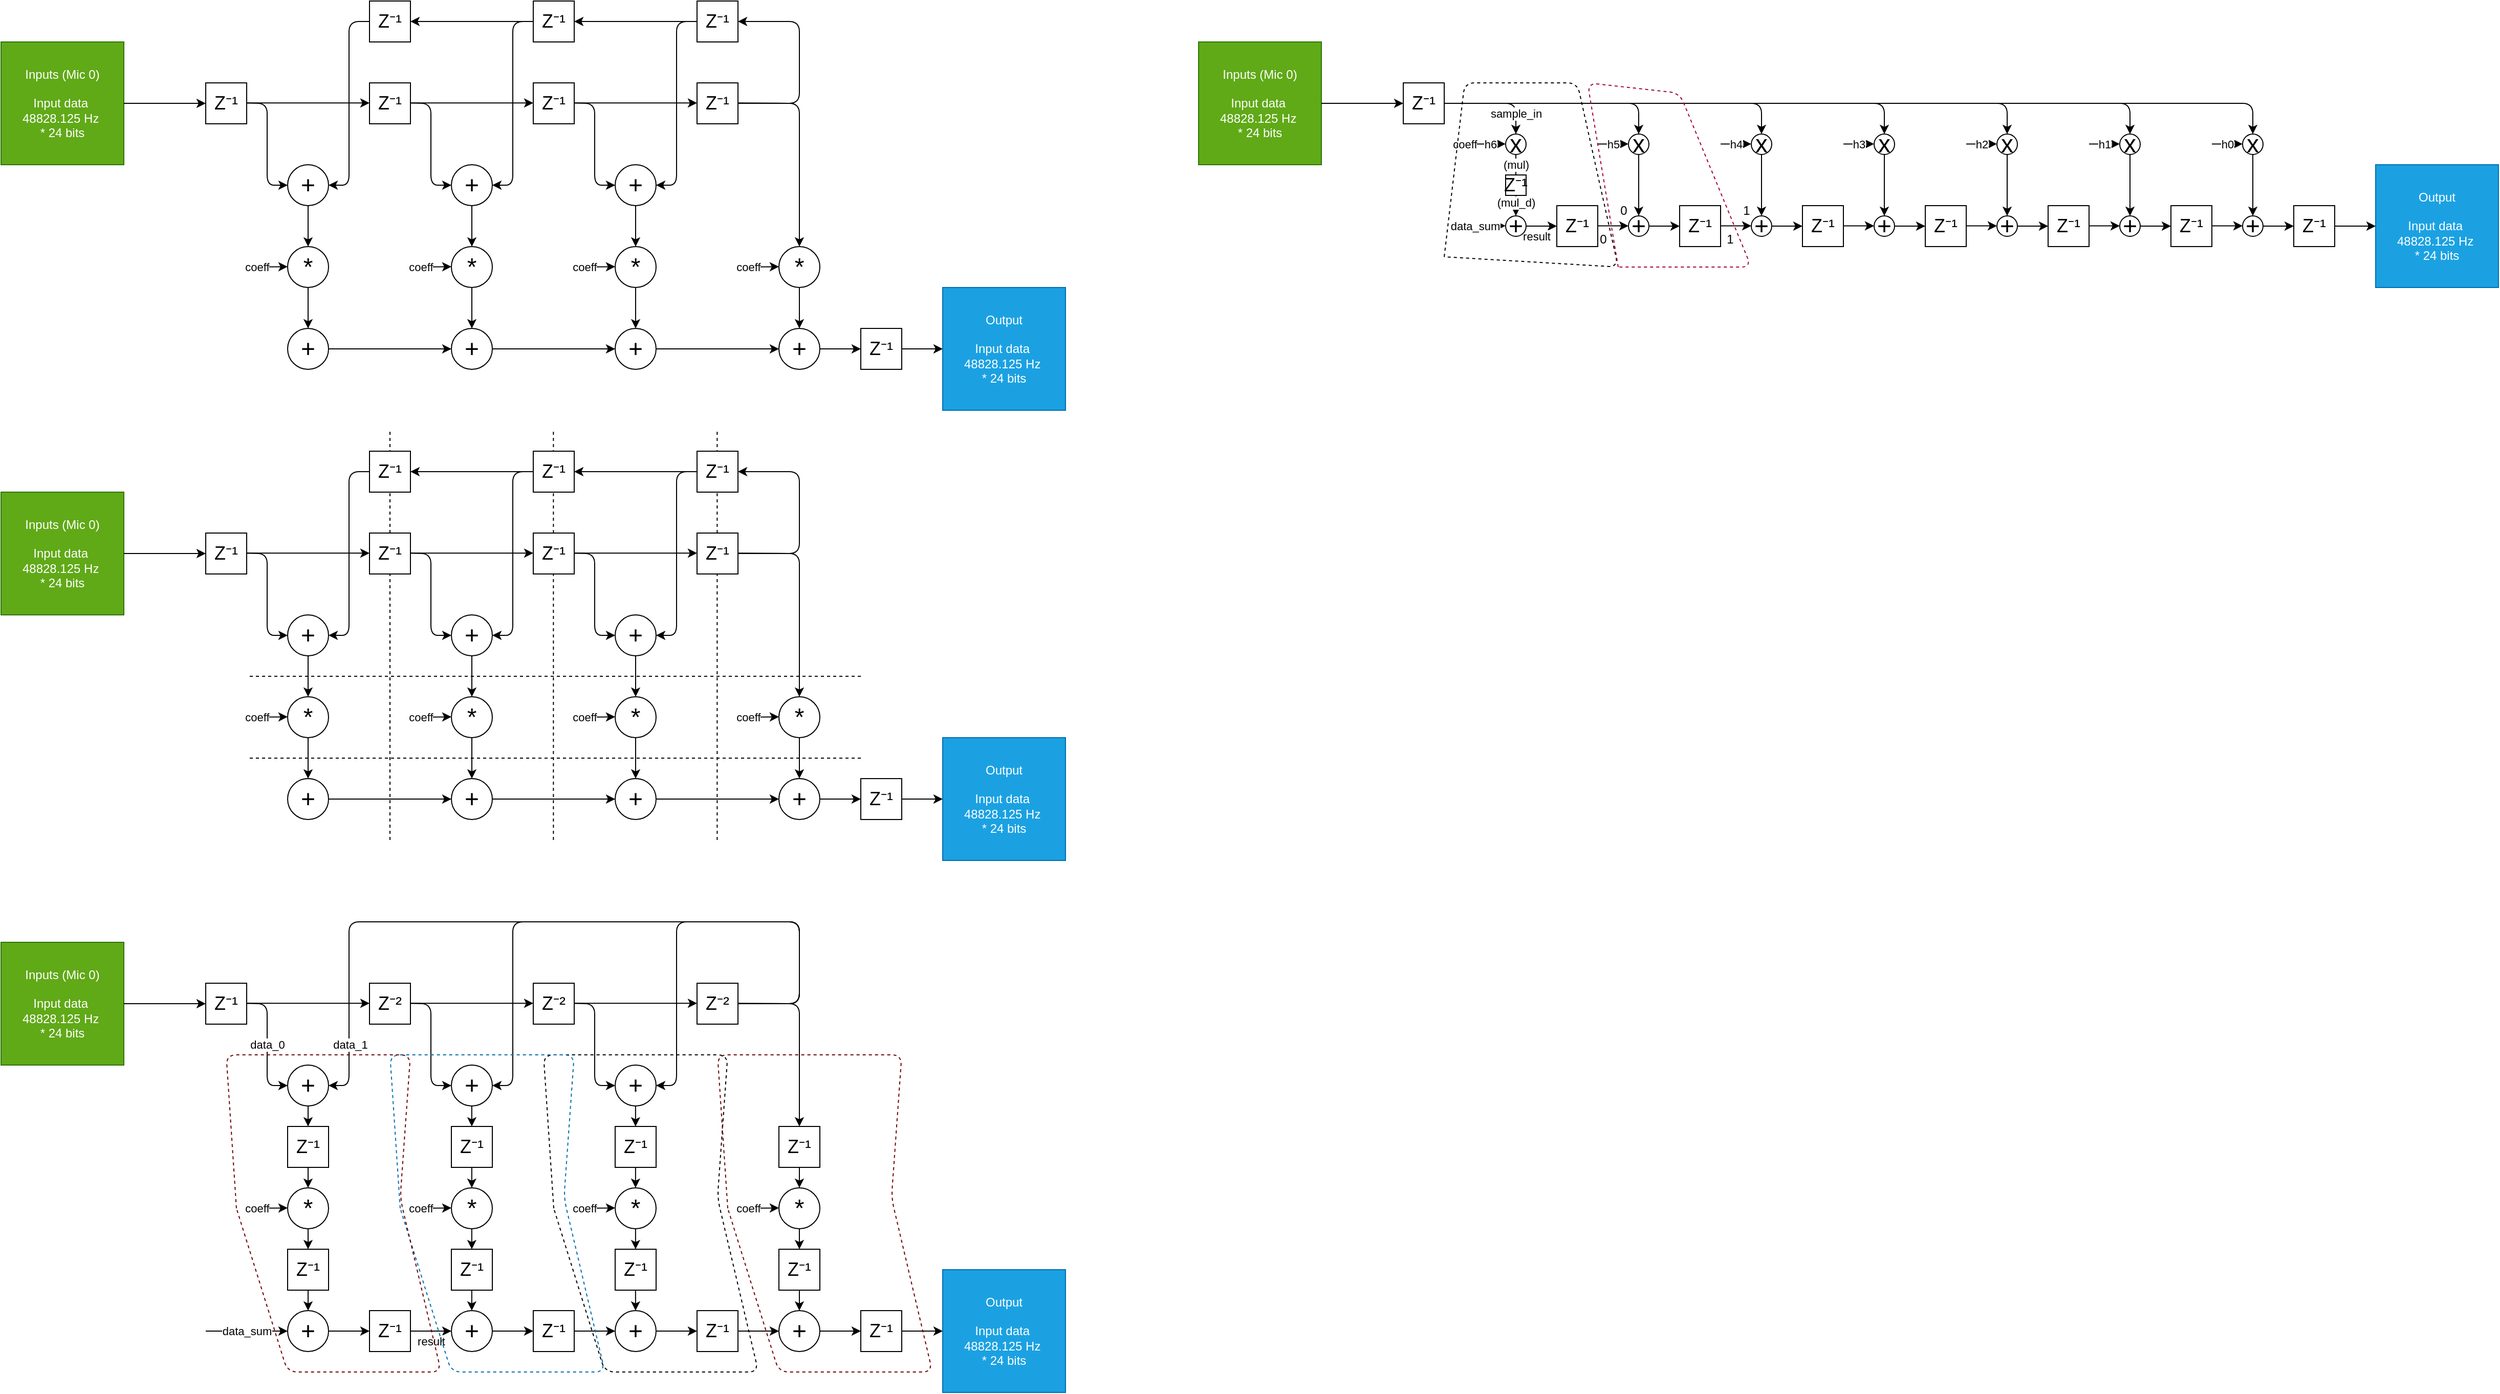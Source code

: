 <mxfile>
    <diagram id="qjmv8tM_1_eJ6cXmpRrI" name="Page-1">
        <mxGraphModel dx="517" dy="1248" grid="1" gridSize="10" guides="1" tooltips="1" connect="1" arrows="1" fold="1" page="1" pageScale="1" pageWidth="1169" pageHeight="827" math="0" shadow="0">
            <root>
                <mxCell id="0"/>
                <mxCell id="1" parent="0"/>
                <mxCell id="288" value="" style="endArrow=none;dashed=1;html=1;strokeColor=light-dark(#000000,#FF0000);" parent="1" edge="1">
                    <mxGeometry width="50" height="50" relative="1" as="geometry">
                        <mxPoint x="779.68" y="20" as="sourcePoint"/>
                        <mxPoint x="779.68" y="-380" as="targetPoint"/>
                    </mxGeometry>
                </mxCell>
                <mxCell id="287" value="" style="endArrow=none;dashed=1;html=1;strokeColor=light-dark(#000000,#FF0000);" parent="1" edge="1">
                    <mxGeometry width="50" height="50" relative="1" as="geometry">
                        <mxPoint x="619.68" y="20" as="sourcePoint"/>
                        <mxPoint x="619.68" y="-380" as="targetPoint"/>
                    </mxGeometry>
                </mxCell>
                <mxCell id="285" value="" style="endArrow=none;dashed=1;html=1;strokeColor=light-dark(#000000,#FF0000);" parent="1" edge="1">
                    <mxGeometry width="50" height="50" relative="1" as="geometry">
                        <mxPoint x="460" y="20" as="sourcePoint"/>
                        <mxPoint x="460" y="-380" as="targetPoint"/>
                    </mxGeometry>
                </mxCell>
                <mxCell id="27" value="Inputs (Mic 0)&lt;br&gt;&lt;br&gt;&lt;span style=&quot;&quot;&gt;Input data&amp;nbsp;&lt;/span&gt;&lt;br style=&quot;&quot;&gt;&lt;span style=&quot;&quot;&gt;48828.125 Hz&amp;nbsp;&lt;br&gt;&lt;/span&gt;&lt;span style=&quot;&quot;&gt;* 24 bits&lt;/span&gt;" style="rounded=0;whiteSpace=wrap;html=1;fillColor=#60a917;fontColor=#ffffff;strokeColor=#2D7600;" parent="1" vertex="1">
                    <mxGeometry x="80" y="-760" width="120" height="120" as="geometry"/>
                </mxCell>
                <mxCell id="28" value="" style="endArrow=classic;html=1;" parent="1" edge="1">
                    <mxGeometry width="50" height="50" relative="1" as="geometry">
                        <mxPoint x="200" y="-700" as="sourcePoint"/>
                        <mxPoint x="280" y="-700" as="targetPoint"/>
                    </mxGeometry>
                </mxCell>
                <mxCell id="29" value="&lt;font style=&quot;font-size: 18px;&quot;&gt;Z⁻¹&lt;/font&gt;" style="whiteSpace=wrap;html=1;aspect=fixed;fontSize=12;" parent="1" vertex="1">
                    <mxGeometry x="280" y="-720" width="40" height="40" as="geometry"/>
                </mxCell>
                <mxCell id="36" value="" style="edgeStyle=none;html=1;" parent="1" source="30" target="34" edge="1">
                    <mxGeometry relative="1" as="geometry"/>
                </mxCell>
                <mxCell id="30" value="&lt;font style=&quot;font-size: 24px;&quot;&gt;+&lt;/font&gt;" style="ellipse;whiteSpace=wrap;html=1;aspect=fixed;" parent="1" vertex="1">
                    <mxGeometry x="360" y="-640" width="40" height="40" as="geometry"/>
                </mxCell>
                <mxCell id="32" value="" style="endArrow=classic;html=1;" parent="1" edge="1">
                    <mxGeometry width="50" height="50" relative="1" as="geometry">
                        <mxPoint x="320" y="-700.34" as="sourcePoint"/>
                        <mxPoint x="440" y="-700.34" as="targetPoint"/>
                    </mxGeometry>
                </mxCell>
                <mxCell id="33" value="" style="endArrow=classic;html=1;entryX=0;entryY=0.5;entryDx=0;entryDy=0;" parent="1" target="30" edge="1">
                    <mxGeometry width="50" height="50" relative="1" as="geometry">
                        <mxPoint x="320" y="-700.34" as="sourcePoint"/>
                        <mxPoint x="440" y="-700.34" as="targetPoint"/>
                        <Array as="points">
                            <mxPoint x="340" y="-700"/>
                            <mxPoint x="340" y="-620"/>
                        </Array>
                    </mxGeometry>
                </mxCell>
                <mxCell id="98" value="" style="edgeStyle=none;html=1;" parent="1" source="34" target="94" edge="1">
                    <mxGeometry relative="1" as="geometry"/>
                </mxCell>
                <mxCell id="34" value="&lt;font style=&quot;font-size: 24px;&quot;&gt;*&lt;/font&gt;" style="ellipse;whiteSpace=wrap;html=1;aspect=fixed;" parent="1" vertex="1">
                    <mxGeometry x="360" y="-560" width="40" height="40" as="geometry"/>
                </mxCell>
                <mxCell id="35" value="coeff" style="endArrow=classic;html=1;" parent="1" edge="1">
                    <mxGeometry x="-0.5" width="50" height="50" relative="1" as="geometry">
                        <mxPoint x="320" y="-540" as="sourcePoint"/>
                        <mxPoint x="360" y="-540.34" as="targetPoint"/>
                        <mxPoint as="offset"/>
                    </mxGeometry>
                </mxCell>
                <mxCell id="37" value="&lt;font style=&quot;font-size: 18px;&quot;&gt;Z⁻¹&lt;/font&gt;" style="whiteSpace=wrap;html=1;aspect=fixed;fontSize=12;" parent="1" vertex="1">
                    <mxGeometry x="440" y="-720" width="40" height="40" as="geometry"/>
                </mxCell>
                <mxCell id="39" style="edgeStyle=none;html=1;entryX=1;entryY=0.5;entryDx=0;entryDy=0;" parent="1" source="38" target="30" edge="1">
                    <mxGeometry relative="1" as="geometry">
                        <Array as="points">
                            <mxPoint x="420" y="-780"/>
                            <mxPoint x="420" y="-620"/>
                        </Array>
                    </mxGeometry>
                </mxCell>
                <mxCell id="38" value="&lt;font style=&quot;font-size: 18px;&quot;&gt;Z⁻¹&lt;/font&gt;" style="whiteSpace=wrap;html=1;aspect=fixed;fontSize=12;" parent="1" vertex="1">
                    <mxGeometry x="440" y="-800" width="40" height="40" as="geometry"/>
                </mxCell>
                <mxCell id="52" value="" style="edgeStyle=none;html=1;" parent="1" source="53" target="56" edge="1">
                    <mxGeometry relative="1" as="geometry"/>
                </mxCell>
                <mxCell id="53" value="&lt;font style=&quot;font-size: 24px;&quot;&gt;+&lt;/font&gt;" style="ellipse;whiteSpace=wrap;html=1;aspect=fixed;" parent="1" vertex="1">
                    <mxGeometry x="520" y="-640" width="40" height="40" as="geometry"/>
                </mxCell>
                <mxCell id="54" value="" style="endArrow=classic;html=1;" parent="1" edge="1">
                    <mxGeometry width="50" height="50" relative="1" as="geometry">
                        <mxPoint x="480" y="-700.34" as="sourcePoint"/>
                        <mxPoint x="600" y="-700.34" as="targetPoint"/>
                    </mxGeometry>
                </mxCell>
                <mxCell id="55" value="" style="endArrow=classic;html=1;entryX=0;entryY=0.5;entryDx=0;entryDy=0;" parent="1" target="53" edge="1">
                    <mxGeometry width="50" height="50" relative="1" as="geometry">
                        <mxPoint x="480" y="-700.34" as="sourcePoint"/>
                        <mxPoint x="600" y="-700.34" as="targetPoint"/>
                        <Array as="points">
                            <mxPoint x="500" y="-700"/>
                            <mxPoint x="500" y="-620"/>
                        </Array>
                    </mxGeometry>
                </mxCell>
                <mxCell id="97" value="" style="edgeStyle=none;html=1;" parent="1" source="56" target="93" edge="1">
                    <mxGeometry relative="1" as="geometry"/>
                </mxCell>
                <mxCell id="56" value="&lt;font style=&quot;font-size: 24px;&quot;&gt;*&lt;/font&gt;" style="ellipse;whiteSpace=wrap;html=1;aspect=fixed;" parent="1" vertex="1">
                    <mxGeometry x="520" y="-560" width="40" height="40" as="geometry"/>
                </mxCell>
                <mxCell id="57" value="coeff" style="endArrow=classic;html=1;" parent="1" edge="1">
                    <mxGeometry x="-0.5" width="50" height="50" relative="1" as="geometry">
                        <mxPoint x="480" y="-540" as="sourcePoint"/>
                        <mxPoint x="520" y="-540.34" as="targetPoint"/>
                        <mxPoint as="offset"/>
                    </mxGeometry>
                </mxCell>
                <mxCell id="58" value="&lt;font style=&quot;font-size: 18px;&quot;&gt;Z⁻¹&lt;/font&gt;" style="whiteSpace=wrap;html=1;aspect=fixed;fontSize=12;" parent="1" vertex="1">
                    <mxGeometry x="600" y="-720" width="40" height="40" as="geometry"/>
                </mxCell>
                <mxCell id="59" style="edgeStyle=none;html=1;entryX=1;entryY=0.5;entryDx=0;entryDy=0;" parent="1" source="60" target="53" edge="1">
                    <mxGeometry relative="1" as="geometry">
                        <Array as="points">
                            <mxPoint x="580" y="-780"/>
                            <mxPoint x="580" y="-620"/>
                        </Array>
                    </mxGeometry>
                </mxCell>
                <mxCell id="60" value="&lt;font style=&quot;font-size: 18px;&quot;&gt;Z⁻¹&lt;/font&gt;" style="whiteSpace=wrap;html=1;aspect=fixed;fontSize=12;" parent="1" vertex="1">
                    <mxGeometry x="600" y="-800" width="40" height="40" as="geometry"/>
                </mxCell>
                <mxCell id="61" value="" style="endArrow=classic;html=1;" parent="1" edge="1">
                    <mxGeometry width="50" height="50" relative="1" as="geometry">
                        <mxPoint x="600" y="-780" as="sourcePoint"/>
                        <mxPoint x="480" y="-780" as="targetPoint"/>
                    </mxGeometry>
                </mxCell>
                <mxCell id="62" value="" style="edgeStyle=none;html=1;" parent="1" source="63" target="66" edge="1">
                    <mxGeometry relative="1" as="geometry"/>
                </mxCell>
                <mxCell id="63" value="&lt;font style=&quot;font-size: 24px;&quot;&gt;+&lt;/font&gt;" style="ellipse;whiteSpace=wrap;html=1;aspect=fixed;" parent="1" vertex="1">
                    <mxGeometry x="680" y="-640" width="40" height="40" as="geometry"/>
                </mxCell>
                <mxCell id="64" value="" style="endArrow=classic;html=1;" parent="1" edge="1">
                    <mxGeometry width="50" height="50" relative="1" as="geometry">
                        <mxPoint x="640" y="-700.34" as="sourcePoint"/>
                        <mxPoint x="760" y="-700.34" as="targetPoint"/>
                    </mxGeometry>
                </mxCell>
                <mxCell id="65" value="" style="endArrow=classic;html=1;entryX=0;entryY=0.5;entryDx=0;entryDy=0;" parent="1" target="63" edge="1">
                    <mxGeometry width="50" height="50" relative="1" as="geometry">
                        <mxPoint x="640" y="-700.34" as="sourcePoint"/>
                        <mxPoint x="760" y="-700.34" as="targetPoint"/>
                        <Array as="points">
                            <mxPoint x="660" y="-700"/>
                            <mxPoint x="660" y="-620"/>
                        </Array>
                    </mxGeometry>
                </mxCell>
                <mxCell id="96" value="" style="edgeStyle=none;html=1;" parent="1" source="66" target="95" edge="1">
                    <mxGeometry relative="1" as="geometry"/>
                </mxCell>
                <mxCell id="66" value="&lt;font style=&quot;font-size: 24px;&quot;&gt;*&lt;/font&gt;" style="ellipse;whiteSpace=wrap;html=1;aspect=fixed;" parent="1" vertex="1">
                    <mxGeometry x="680" y="-560" width="40" height="40" as="geometry"/>
                </mxCell>
                <mxCell id="67" value="coeff" style="endArrow=classic;html=1;" parent="1" edge="1">
                    <mxGeometry x="-0.5" width="50" height="50" relative="1" as="geometry">
                        <mxPoint x="640" y="-540" as="sourcePoint"/>
                        <mxPoint x="680" y="-540.34" as="targetPoint"/>
                        <mxPoint as="offset"/>
                    </mxGeometry>
                </mxCell>
                <mxCell id="68" value="&lt;font style=&quot;font-size: 18px;&quot;&gt;Z⁻¹&lt;/font&gt;" style="whiteSpace=wrap;html=1;aspect=fixed;fontSize=12;" parent="1" vertex="1">
                    <mxGeometry x="760" y="-720" width="40" height="40" as="geometry"/>
                </mxCell>
                <mxCell id="69" style="edgeStyle=none;html=1;entryX=1;entryY=0.5;entryDx=0;entryDy=0;" parent="1" source="70" target="63" edge="1">
                    <mxGeometry relative="1" as="geometry">
                        <Array as="points">
                            <mxPoint x="740" y="-780"/>
                            <mxPoint x="740" y="-620"/>
                        </Array>
                    </mxGeometry>
                </mxCell>
                <mxCell id="70" value="&lt;font style=&quot;font-size: 18px;&quot;&gt;Z⁻¹&lt;/font&gt;" style="whiteSpace=wrap;html=1;aspect=fixed;fontSize=12;" parent="1" vertex="1">
                    <mxGeometry x="760" y="-800" width="40" height="40" as="geometry"/>
                </mxCell>
                <mxCell id="71" value="" style="endArrow=classic;html=1;" parent="1" edge="1">
                    <mxGeometry width="50" height="50" relative="1" as="geometry">
                        <mxPoint x="760" y="-780" as="sourcePoint"/>
                        <mxPoint x="640" y="-780" as="targetPoint"/>
                    </mxGeometry>
                </mxCell>
                <mxCell id="72" value="" style="edgeStyle=none;html=1;exitX=1;exitY=0.5;exitDx=0;exitDy=0;" parent="1" source="68" target="76" edge="1">
                    <mxGeometry relative="1" as="geometry">
                        <mxPoint x="860" y="-600" as="sourcePoint"/>
                        <Array as="points">
                            <mxPoint x="860" y="-700"/>
                        </Array>
                    </mxGeometry>
                </mxCell>
                <mxCell id="74" value="" style="endArrow=classic;html=1;entryX=1;entryY=0.5;entryDx=0;entryDy=0;" parent="1" target="70" edge="1">
                    <mxGeometry width="50" height="50" relative="1" as="geometry">
                        <mxPoint x="800" y="-700.34" as="sourcePoint"/>
                        <mxPoint x="810" y="-770" as="targetPoint"/>
                        <Array as="points">
                            <mxPoint x="860" y="-700"/>
                            <mxPoint x="860" y="-780"/>
                        </Array>
                    </mxGeometry>
                </mxCell>
                <mxCell id="162" value="" style="edgeStyle=none;html=1;" parent="1" source="76" target="158" edge="1">
                    <mxGeometry relative="1" as="geometry"/>
                </mxCell>
                <mxCell id="76" value="&lt;font style=&quot;font-size: 24px;&quot;&gt;*&lt;/font&gt;" style="ellipse;whiteSpace=wrap;html=1;aspect=fixed;" parent="1" vertex="1">
                    <mxGeometry x="840" y="-560" width="40" height="40" as="geometry"/>
                </mxCell>
                <mxCell id="77" value="coeff" style="endArrow=classic;html=1;" parent="1" edge="1">
                    <mxGeometry x="-0.5" width="50" height="50" relative="1" as="geometry">
                        <mxPoint x="800" y="-540" as="sourcePoint"/>
                        <mxPoint x="840" y="-540.34" as="targetPoint"/>
                        <mxPoint as="offset"/>
                    </mxGeometry>
                </mxCell>
                <mxCell id="160" style="edgeStyle=none;html=1;entryX=0;entryY=0.5;entryDx=0;entryDy=0;" parent="1" source="93" target="95" edge="1">
                    <mxGeometry relative="1" as="geometry"/>
                </mxCell>
                <mxCell id="93" value="&lt;font style=&quot;font-size: 24px;&quot;&gt;+&lt;/font&gt;" style="ellipse;whiteSpace=wrap;html=1;aspect=fixed;" parent="1" vertex="1">
                    <mxGeometry x="520" y="-480" width="40" height="40" as="geometry"/>
                </mxCell>
                <mxCell id="159" style="edgeStyle=none;html=1;entryX=0;entryY=0.5;entryDx=0;entryDy=0;" parent="1" source="94" target="93" edge="1">
                    <mxGeometry relative="1" as="geometry"/>
                </mxCell>
                <mxCell id="94" value="&lt;font style=&quot;font-size: 24px;&quot;&gt;+&lt;/font&gt;" style="ellipse;whiteSpace=wrap;html=1;aspect=fixed;" parent="1" vertex="1">
                    <mxGeometry x="360" y="-480" width="40" height="40" as="geometry"/>
                </mxCell>
                <mxCell id="161" style="edgeStyle=none;html=1;entryX=0;entryY=0.5;entryDx=0;entryDy=0;" parent="1" source="95" target="158" edge="1">
                    <mxGeometry relative="1" as="geometry"/>
                </mxCell>
                <mxCell id="95" value="&lt;font style=&quot;font-size: 24px;&quot;&gt;+&lt;/font&gt;" style="ellipse;whiteSpace=wrap;html=1;aspect=fixed;" parent="1" vertex="1">
                    <mxGeometry x="680" y="-480" width="40" height="40" as="geometry"/>
                </mxCell>
                <mxCell id="102" value="Output&lt;br&gt;&lt;br&gt;&lt;span style=&quot;&quot;&gt;Input data&amp;nbsp;&lt;/span&gt;&lt;br style=&quot;&quot;&gt;&lt;span style=&quot;&quot;&gt;48828.125 Hz&amp;nbsp;&lt;br&gt;&lt;/span&gt;&lt;span style=&quot;&quot;&gt;* 24 bits&lt;/span&gt;" style="rounded=0;whiteSpace=wrap;html=1;fillColor=#1ba1e2;fontColor=#ffffff;strokeColor=#006EAF;" parent="1" vertex="1">
                    <mxGeometry x="1000" y="-520" width="120" height="120" as="geometry"/>
                </mxCell>
                <mxCell id="165" value="" style="edgeStyle=none;html=1;" parent="1" source="158" target="164" edge="1">
                    <mxGeometry relative="1" as="geometry"/>
                </mxCell>
                <mxCell id="158" value="&lt;font style=&quot;font-size: 24px;&quot;&gt;+&lt;/font&gt;" style="ellipse;whiteSpace=wrap;html=1;aspect=fixed;" parent="1" vertex="1">
                    <mxGeometry x="840" y="-480" width="40" height="40" as="geometry"/>
                </mxCell>
                <mxCell id="166" value="" style="edgeStyle=none;html=1;" parent="1" source="164" target="102" edge="1">
                    <mxGeometry relative="1" as="geometry"/>
                </mxCell>
                <mxCell id="164" value="&lt;font style=&quot;font-size: 18px;&quot;&gt;Z⁻¹&lt;/font&gt;" style="whiteSpace=wrap;html=1;aspect=fixed;fontSize=12;" parent="1" vertex="1">
                    <mxGeometry x="920" y="-480" width="40" height="40" as="geometry"/>
                </mxCell>
                <mxCell id="167" value="Inputs (Mic 0)&lt;br&gt;&lt;br&gt;&lt;span style=&quot;&quot;&gt;Input data&amp;nbsp;&lt;/span&gt;&lt;br style=&quot;&quot;&gt;&lt;span style=&quot;&quot;&gt;48828.125 Hz&amp;nbsp;&lt;br&gt;&lt;/span&gt;&lt;span style=&quot;&quot;&gt;* 24 bits&lt;/span&gt;" style="rounded=0;whiteSpace=wrap;html=1;fillColor=#60a917;fontColor=#ffffff;strokeColor=#2D7600;" parent="1" vertex="1">
                    <mxGeometry x="80" y="120" width="120" height="120" as="geometry"/>
                </mxCell>
                <mxCell id="168" value="" style="endArrow=classic;html=1;" parent="1" edge="1">
                    <mxGeometry width="50" height="50" relative="1" as="geometry">
                        <mxPoint x="200" y="180" as="sourcePoint"/>
                        <mxPoint x="280" y="180" as="targetPoint"/>
                    </mxGeometry>
                </mxCell>
                <mxCell id="169" value="&lt;font style=&quot;font-size: 18px;&quot;&gt;Z⁻¹&lt;/font&gt;" style="whiteSpace=wrap;html=1;aspect=fixed;fontSize=12;" parent="1" vertex="1">
                    <mxGeometry x="280" y="160" width="40" height="40" as="geometry"/>
                </mxCell>
                <mxCell id="300" value="" style="edgeStyle=none;html=1;" parent="1" source="171" target="292" edge="1">
                    <mxGeometry relative="1" as="geometry"/>
                </mxCell>
                <mxCell id="171" value="&lt;font style=&quot;font-size: 24px;&quot;&gt;+&lt;/font&gt;" style="ellipse;whiteSpace=wrap;html=1;aspect=fixed;" parent="1" vertex="1">
                    <mxGeometry x="360" y="240" width="40" height="40" as="geometry"/>
                </mxCell>
                <mxCell id="172" value="" style="endArrow=classic;html=1;" parent="1" edge="1">
                    <mxGeometry width="50" height="50" relative="1" as="geometry">
                        <mxPoint x="320" y="179.66" as="sourcePoint"/>
                        <mxPoint x="440" y="179.66" as="targetPoint"/>
                    </mxGeometry>
                </mxCell>
                <mxCell id="173" value="data_0" style="endArrow=classic;html=1;entryX=0;entryY=0.5;entryDx=0;entryDy=0;" parent="1" target="171" edge="1">
                    <mxGeometry width="50" height="50" relative="1" as="geometry">
                        <mxPoint x="320" y="179.66" as="sourcePoint"/>
                        <mxPoint x="440" y="179.66" as="targetPoint"/>
                        <Array as="points">
                            <mxPoint x="340" y="180"/>
                            <mxPoint x="340" y="260"/>
                        </Array>
                    </mxGeometry>
                </mxCell>
                <mxCell id="303" style="edgeStyle=none;html=1;entryX=0.5;entryY=0;entryDx=0;entryDy=0;" parent="1" source="175" target="296" edge="1">
                    <mxGeometry relative="1" as="geometry"/>
                </mxCell>
                <mxCell id="175" value="&lt;font style=&quot;font-size: 24px;&quot;&gt;*&lt;/font&gt;" style="ellipse;whiteSpace=wrap;html=1;aspect=fixed;" parent="1" vertex="1">
                    <mxGeometry x="360" y="360" width="40" height="40" as="geometry"/>
                </mxCell>
                <mxCell id="176" value="coeff" style="endArrow=classic;html=1;" parent="1" edge="1">
                    <mxGeometry x="-0.5" width="50" height="50" relative="1" as="geometry">
                        <mxPoint x="320" y="380" as="sourcePoint"/>
                        <mxPoint x="360" y="379.66" as="targetPoint"/>
                        <mxPoint as="offset"/>
                    </mxGeometry>
                </mxCell>
                <mxCell id="181" value="&lt;font style=&quot;font-size: 24px;&quot;&gt;+&lt;/font&gt;" style="ellipse;whiteSpace=wrap;html=1;aspect=fixed;" parent="1" vertex="1">
                    <mxGeometry x="520" y="240" width="40" height="40" as="geometry"/>
                </mxCell>
                <mxCell id="182" value="" style="endArrow=classic;html=1;" parent="1" edge="1">
                    <mxGeometry width="50" height="50" relative="1" as="geometry">
                        <mxPoint x="480" y="179.66" as="sourcePoint"/>
                        <mxPoint x="600" y="179.66" as="targetPoint"/>
                    </mxGeometry>
                </mxCell>
                <mxCell id="183" value="" style="endArrow=classic;html=1;entryX=0;entryY=0.5;entryDx=0;entryDy=0;" parent="1" target="181" edge="1">
                    <mxGeometry width="50" height="50" relative="1" as="geometry">
                        <mxPoint x="480" y="179.66" as="sourcePoint"/>
                        <mxPoint x="600" y="179.66" as="targetPoint"/>
                        <Array as="points">
                            <mxPoint x="500" y="180"/>
                            <mxPoint x="500" y="260"/>
                        </Array>
                    </mxGeometry>
                </mxCell>
                <mxCell id="185" value="&lt;font style=&quot;font-size: 24px;&quot;&gt;*&lt;/font&gt;" style="ellipse;whiteSpace=wrap;html=1;aspect=fixed;" parent="1" vertex="1">
                    <mxGeometry x="520" y="360" width="40" height="40" as="geometry"/>
                </mxCell>
                <mxCell id="186" value="coeff" style="endArrow=classic;html=1;" parent="1" edge="1">
                    <mxGeometry x="-0.5" width="50" height="50" relative="1" as="geometry">
                        <mxPoint x="480" y="380" as="sourcePoint"/>
                        <mxPoint x="520" y="379.66" as="targetPoint"/>
                        <mxPoint as="offset"/>
                    </mxGeometry>
                </mxCell>
                <mxCell id="192" value="&lt;font style=&quot;font-size: 24px;&quot;&gt;+&lt;/font&gt;" style="ellipse;whiteSpace=wrap;html=1;aspect=fixed;" parent="1" vertex="1">
                    <mxGeometry x="680" y="240" width="40" height="40" as="geometry"/>
                </mxCell>
                <mxCell id="193" value="" style="endArrow=classic;html=1;" parent="1" edge="1">
                    <mxGeometry width="50" height="50" relative="1" as="geometry">
                        <mxPoint x="640" y="179.66" as="sourcePoint"/>
                        <mxPoint x="760" y="179.66" as="targetPoint"/>
                    </mxGeometry>
                </mxCell>
                <mxCell id="194" value="" style="endArrow=classic;html=1;entryX=0;entryY=0.5;entryDx=0;entryDy=0;" parent="1" target="192" edge="1">
                    <mxGeometry width="50" height="50" relative="1" as="geometry">
                        <mxPoint x="640" y="179.66" as="sourcePoint"/>
                        <mxPoint x="760" y="179.66" as="targetPoint"/>
                        <Array as="points">
                            <mxPoint x="660" y="180"/>
                            <mxPoint x="660" y="260"/>
                        </Array>
                    </mxGeometry>
                </mxCell>
                <mxCell id="196" value="&lt;font style=&quot;font-size: 24px;&quot;&gt;*&lt;/font&gt;" style="ellipse;whiteSpace=wrap;html=1;aspect=fixed;" parent="1" vertex="1">
                    <mxGeometry x="680" y="360" width="40" height="40" as="geometry"/>
                </mxCell>
                <mxCell id="197" value="coeff" style="endArrow=classic;html=1;" parent="1" edge="1">
                    <mxGeometry x="-0.5" width="50" height="50" relative="1" as="geometry">
                        <mxPoint x="640" y="380" as="sourcePoint"/>
                        <mxPoint x="680" y="379.66" as="targetPoint"/>
                        <mxPoint as="offset"/>
                    </mxGeometry>
                </mxCell>
                <mxCell id="202" value="" style="edgeStyle=none;html=1;exitX=1;exitY=0.5;exitDx=0;exitDy=0;" parent="1" edge="1">
                    <mxGeometry relative="1" as="geometry">
                        <mxPoint x="800" y="180" as="sourcePoint"/>
                        <Array as="points">
                            <mxPoint x="860" y="180"/>
                        </Array>
                        <mxPoint x="860" y="300" as="targetPoint"/>
                    </mxGeometry>
                </mxCell>
                <mxCell id="203" value="" style="endArrow=classic;html=1;entryX=1;entryY=0.5;entryDx=0;entryDy=0;" parent="1" target="171" edge="1">
                    <mxGeometry width="50" height="50" relative="1" as="geometry">
                        <mxPoint x="800" y="179.66" as="sourcePoint"/>
                        <mxPoint x="800" y="100" as="targetPoint"/>
                        <Array as="points">
                            <mxPoint x="860" y="180"/>
                            <mxPoint x="860" y="100"/>
                            <mxPoint x="420" y="100"/>
                            <mxPoint x="420" y="260"/>
                        </Array>
                    </mxGeometry>
                </mxCell>
                <mxCell id="322" value="data_1" style="edgeLabel;html=1;align=center;verticalAlign=middle;resizable=0;points=[];" parent="203" vertex="1" connectable="0">
                    <mxGeometry x="0.841" y="1" relative="1" as="geometry">
                        <mxPoint as="offset"/>
                    </mxGeometry>
                </mxCell>
                <mxCell id="307" style="edgeStyle=none;html=1;entryX=0.5;entryY=0;entryDx=0;entryDy=0;" parent="1" source="205" target="299" edge="1">
                    <mxGeometry relative="1" as="geometry"/>
                </mxCell>
                <mxCell id="205" value="&lt;font style=&quot;font-size: 24px;&quot;&gt;*&lt;/font&gt;" style="ellipse;whiteSpace=wrap;html=1;aspect=fixed;" parent="1" vertex="1">
                    <mxGeometry x="840" y="360" width="40" height="40" as="geometry"/>
                </mxCell>
                <mxCell id="206" value="coeff" style="endArrow=classic;html=1;" parent="1" edge="1">
                    <mxGeometry x="-0.5" width="50" height="50" relative="1" as="geometry">
                        <mxPoint x="800" y="380" as="sourcePoint"/>
                        <mxPoint x="840" y="379.66" as="targetPoint"/>
                        <mxPoint as="offset"/>
                    </mxGeometry>
                </mxCell>
                <mxCell id="226" value="" style="edgeStyle=none;html=1;" parent="1" source="208" target="220" edge="1">
                    <mxGeometry relative="1" as="geometry"/>
                </mxCell>
                <mxCell id="208" value="&lt;font style=&quot;font-size: 24px;&quot;&gt;+&lt;/font&gt;" style="ellipse;whiteSpace=wrap;html=1;aspect=fixed;" parent="1" vertex="1">
                    <mxGeometry x="520" y="480" width="40" height="40" as="geometry"/>
                </mxCell>
                <mxCell id="224" value="" style="edgeStyle=none;html=1;" parent="1" source="210" target="219" edge="1">
                    <mxGeometry relative="1" as="geometry"/>
                </mxCell>
                <mxCell id="210" value="&lt;font style=&quot;font-size: 24px;&quot;&gt;+&lt;/font&gt;" style="ellipse;whiteSpace=wrap;html=1;aspect=fixed;" parent="1" vertex="1">
                    <mxGeometry x="360" y="480" width="40" height="40" as="geometry"/>
                </mxCell>
                <mxCell id="228" value="" style="edgeStyle=none;html=1;" parent="1" source="212" target="221" edge="1">
                    <mxGeometry relative="1" as="geometry"/>
                </mxCell>
                <mxCell id="212" value="&lt;font style=&quot;font-size: 24px;&quot;&gt;+&lt;/font&gt;" style="ellipse;whiteSpace=wrap;html=1;aspect=fixed;" parent="1" vertex="1">
                    <mxGeometry x="680" y="480" width="40" height="40" as="geometry"/>
                </mxCell>
                <mxCell id="213" value="Output&lt;br&gt;&lt;br&gt;&lt;span style=&quot;&quot;&gt;Input data&amp;nbsp;&lt;/span&gt;&lt;br style=&quot;&quot;&gt;&lt;span style=&quot;&quot;&gt;48828.125 Hz&amp;nbsp;&lt;br&gt;&lt;/span&gt;&lt;span style=&quot;&quot;&gt;* 24 bits&lt;/span&gt;" style="rounded=0;whiteSpace=wrap;html=1;fillColor=#1ba1e2;fontColor=#ffffff;strokeColor=#006EAF;" parent="1" vertex="1">
                    <mxGeometry x="1000" y="440" width="120" height="120" as="geometry"/>
                </mxCell>
                <mxCell id="214" value="" style="edgeStyle=none;html=1;" parent="1" source="215" target="217" edge="1">
                    <mxGeometry relative="1" as="geometry"/>
                </mxCell>
                <mxCell id="215" value="&lt;font style=&quot;font-size: 24px;&quot;&gt;+&lt;/font&gt;" style="ellipse;whiteSpace=wrap;html=1;aspect=fixed;" parent="1" vertex="1">
                    <mxGeometry x="840" y="480" width="40" height="40" as="geometry"/>
                </mxCell>
                <mxCell id="216" value="" style="edgeStyle=none;html=1;" parent="1" source="217" edge="1">
                    <mxGeometry relative="1" as="geometry">
                        <mxPoint x="1000" y="500" as="targetPoint"/>
                    </mxGeometry>
                </mxCell>
                <mxCell id="217" value="&lt;font style=&quot;font-size: 18px;&quot;&gt;Z⁻¹&lt;/font&gt;" style="whiteSpace=wrap;html=1;aspect=fixed;fontSize=12;" parent="1" vertex="1">
                    <mxGeometry x="920" y="480" width="40" height="40" as="geometry"/>
                </mxCell>
                <mxCell id="218" value="&lt;font style=&quot;font-size: 18px;&quot;&gt;Z⁻²&lt;/font&gt;" style="whiteSpace=wrap;html=1;aspect=fixed;fontSize=12;" parent="1" vertex="1">
                    <mxGeometry x="440" y="160" width="40" height="40" as="geometry"/>
                </mxCell>
                <mxCell id="225" value="result" style="edgeStyle=none;html=1;" parent="1" source="219" target="208" edge="1">
                    <mxGeometry y="-10" relative="1" as="geometry">
                        <mxPoint as="offset"/>
                    </mxGeometry>
                </mxCell>
                <mxCell id="219" value="&lt;font style=&quot;font-size: 18px;&quot;&gt;Z⁻¹&lt;/font&gt;" style="whiteSpace=wrap;html=1;aspect=fixed;fontSize=12;" parent="1" vertex="1">
                    <mxGeometry x="440" y="480" width="40" height="40" as="geometry"/>
                </mxCell>
                <mxCell id="227" value="" style="edgeStyle=none;html=1;" parent="1" source="220" target="212" edge="1">
                    <mxGeometry relative="1" as="geometry"/>
                </mxCell>
                <mxCell id="220" value="&lt;font style=&quot;font-size: 18px;&quot;&gt;Z⁻¹&lt;/font&gt;" style="whiteSpace=wrap;html=1;aspect=fixed;fontSize=12;" parent="1" vertex="1">
                    <mxGeometry x="600" y="480" width="40" height="40" as="geometry"/>
                </mxCell>
                <mxCell id="229" value="" style="edgeStyle=none;html=1;" parent="1" source="221" target="215" edge="1">
                    <mxGeometry relative="1" as="geometry"/>
                </mxCell>
                <mxCell id="221" value="&lt;font style=&quot;font-size: 18px;&quot;&gt;Z⁻¹&lt;/font&gt;" style="whiteSpace=wrap;html=1;aspect=fixed;fontSize=12;" parent="1" vertex="1">
                    <mxGeometry x="760" y="480" width="40" height="40" as="geometry"/>
                </mxCell>
                <mxCell id="222" value="&lt;font style=&quot;font-size: 18px;&quot;&gt;Z⁻²&lt;/font&gt;" style="whiteSpace=wrap;html=1;aspect=fixed;fontSize=12;" parent="1" vertex="1">
                    <mxGeometry x="600" y="160" width="40" height="40" as="geometry"/>
                </mxCell>
                <mxCell id="230" style="edgeStyle=none;html=1;entryX=1;entryY=0.5;entryDx=0;entryDy=0;" parent="1" source="223" target="181" edge="1">
                    <mxGeometry relative="1" as="geometry">
                        <Array as="points">
                            <mxPoint x="860" y="180"/>
                            <mxPoint x="860" y="100"/>
                            <mxPoint x="580" y="100"/>
                            <mxPoint x="580" y="260"/>
                        </Array>
                    </mxGeometry>
                </mxCell>
                <mxCell id="231" style="edgeStyle=none;html=1;entryX=1;entryY=0.5;entryDx=0;entryDy=0;" parent="1" source="223" target="192" edge="1">
                    <mxGeometry relative="1" as="geometry">
                        <Array as="points">
                            <mxPoint x="860" y="180"/>
                            <mxPoint x="860" y="100"/>
                            <mxPoint x="740" y="100"/>
                            <mxPoint x="740" y="260"/>
                        </Array>
                    </mxGeometry>
                </mxCell>
                <mxCell id="223" value="&lt;font style=&quot;font-size: 18px;&quot;&gt;Z⁻²&lt;/font&gt;" style="whiteSpace=wrap;html=1;aspect=fixed;fontSize=12;" parent="1" vertex="1">
                    <mxGeometry x="760" y="160" width="40" height="40" as="geometry"/>
                </mxCell>
                <mxCell id="232" value="Inputs (Mic 0)&lt;br&gt;&lt;br&gt;&lt;span style=&quot;&quot;&gt;Input data&amp;nbsp;&lt;/span&gt;&lt;br style=&quot;&quot;&gt;&lt;span style=&quot;&quot;&gt;48828.125 Hz&amp;nbsp;&lt;br&gt;&lt;/span&gt;&lt;span style=&quot;&quot;&gt;* 24 bits&lt;/span&gt;" style="rounded=0;whiteSpace=wrap;html=1;fillColor=#60a917;fontColor=#ffffff;strokeColor=#2D7600;" parent="1" vertex="1">
                    <mxGeometry x="80" y="-320" width="120" height="120" as="geometry"/>
                </mxCell>
                <mxCell id="233" value="" style="endArrow=classic;html=1;" parent="1" edge="1">
                    <mxGeometry width="50" height="50" relative="1" as="geometry">
                        <mxPoint x="200" y="-260" as="sourcePoint"/>
                        <mxPoint x="280" y="-260" as="targetPoint"/>
                    </mxGeometry>
                </mxCell>
                <mxCell id="234" value="&lt;font style=&quot;font-size: 18px;&quot;&gt;Z⁻¹&lt;/font&gt;" style="whiteSpace=wrap;html=1;aspect=fixed;fontSize=12;" parent="1" vertex="1">
                    <mxGeometry x="280" y="-280" width="40" height="40" as="geometry"/>
                </mxCell>
                <mxCell id="235" value="" style="edgeStyle=none;html=1;" parent="1" source="236" target="240" edge="1">
                    <mxGeometry relative="1" as="geometry"/>
                </mxCell>
                <mxCell id="236" value="&lt;font style=&quot;font-size: 24px;&quot;&gt;+&lt;/font&gt;" style="ellipse;whiteSpace=wrap;html=1;aspect=fixed;" parent="1" vertex="1">
                    <mxGeometry x="360" y="-200" width="40" height="40" as="geometry"/>
                </mxCell>
                <mxCell id="237" value="" style="endArrow=classic;html=1;" parent="1" edge="1">
                    <mxGeometry width="50" height="50" relative="1" as="geometry">
                        <mxPoint x="320" y="-260.34" as="sourcePoint"/>
                        <mxPoint x="440" y="-260.34" as="targetPoint"/>
                    </mxGeometry>
                </mxCell>
                <mxCell id="238" value="" style="endArrow=classic;html=1;entryX=0;entryY=0.5;entryDx=0;entryDy=0;" parent="1" target="236" edge="1">
                    <mxGeometry width="50" height="50" relative="1" as="geometry">
                        <mxPoint x="320" y="-260.34" as="sourcePoint"/>
                        <mxPoint x="440" y="-260.34" as="targetPoint"/>
                        <Array as="points">
                            <mxPoint x="340" y="-260"/>
                            <mxPoint x="340" y="-180"/>
                        </Array>
                    </mxGeometry>
                </mxCell>
                <mxCell id="239" value="" style="edgeStyle=none;html=1;" parent="1" source="240" target="275" edge="1">
                    <mxGeometry relative="1" as="geometry"/>
                </mxCell>
                <mxCell id="240" value="&lt;font style=&quot;font-size: 24px;&quot;&gt;*&lt;/font&gt;" style="ellipse;whiteSpace=wrap;html=1;aspect=fixed;" parent="1" vertex="1">
                    <mxGeometry x="360" y="-120" width="40" height="40" as="geometry"/>
                </mxCell>
                <mxCell id="241" value="coeff" style="endArrow=classic;html=1;" parent="1" edge="1">
                    <mxGeometry x="-0.5" width="50" height="50" relative="1" as="geometry">
                        <mxPoint x="320" y="-100" as="sourcePoint"/>
                        <mxPoint x="360" y="-100.34" as="targetPoint"/>
                        <mxPoint as="offset"/>
                    </mxGeometry>
                </mxCell>
                <mxCell id="242" value="&lt;font style=&quot;font-size: 18px;&quot;&gt;Z⁻¹&lt;/font&gt;" style="whiteSpace=wrap;html=1;aspect=fixed;fontSize=12;" parent="1" vertex="1">
                    <mxGeometry x="440" y="-280" width="40" height="40" as="geometry"/>
                </mxCell>
                <mxCell id="243" style="edgeStyle=none;html=1;entryX=1;entryY=0.5;entryDx=0;entryDy=0;" parent="1" source="244" target="236" edge="1">
                    <mxGeometry relative="1" as="geometry">
                        <Array as="points">
                            <mxPoint x="420" y="-340"/>
                            <mxPoint x="420" y="-180"/>
                        </Array>
                    </mxGeometry>
                </mxCell>
                <mxCell id="244" value="&lt;font style=&quot;font-size: 18px;&quot;&gt;Z⁻¹&lt;/font&gt;" style="whiteSpace=wrap;html=1;aspect=fixed;fontSize=12;" parent="1" vertex="1">
                    <mxGeometry x="440" y="-360" width="40" height="40" as="geometry"/>
                </mxCell>
                <mxCell id="245" value="" style="edgeStyle=none;html=1;" parent="1" source="246" target="250" edge="1">
                    <mxGeometry relative="1" as="geometry"/>
                </mxCell>
                <mxCell id="246" value="&lt;font style=&quot;font-size: 24px;&quot;&gt;+&lt;/font&gt;" style="ellipse;whiteSpace=wrap;html=1;aspect=fixed;" parent="1" vertex="1">
                    <mxGeometry x="520" y="-200" width="40" height="40" as="geometry"/>
                </mxCell>
                <mxCell id="247" value="" style="endArrow=classic;html=1;" parent="1" edge="1">
                    <mxGeometry width="50" height="50" relative="1" as="geometry">
                        <mxPoint x="480" y="-260.34" as="sourcePoint"/>
                        <mxPoint x="600" y="-260.34" as="targetPoint"/>
                    </mxGeometry>
                </mxCell>
                <mxCell id="248" value="" style="endArrow=classic;html=1;entryX=0;entryY=0.5;entryDx=0;entryDy=0;" parent="1" target="246" edge="1">
                    <mxGeometry width="50" height="50" relative="1" as="geometry">
                        <mxPoint x="480" y="-260.34" as="sourcePoint"/>
                        <mxPoint x="600" y="-260.34" as="targetPoint"/>
                        <Array as="points">
                            <mxPoint x="500" y="-260"/>
                            <mxPoint x="500" y="-180"/>
                        </Array>
                    </mxGeometry>
                </mxCell>
                <mxCell id="249" value="" style="edgeStyle=none;html=1;" parent="1" source="250" target="273" edge="1">
                    <mxGeometry relative="1" as="geometry"/>
                </mxCell>
                <mxCell id="250" value="&lt;font style=&quot;font-size: 24px;&quot;&gt;*&lt;/font&gt;" style="ellipse;whiteSpace=wrap;html=1;aspect=fixed;" parent="1" vertex="1">
                    <mxGeometry x="520" y="-120" width="40" height="40" as="geometry"/>
                </mxCell>
                <mxCell id="251" value="coeff" style="endArrow=classic;html=1;" parent="1" edge="1">
                    <mxGeometry x="-0.5" width="50" height="50" relative="1" as="geometry">
                        <mxPoint x="480" y="-100" as="sourcePoint"/>
                        <mxPoint x="520" y="-100.34" as="targetPoint"/>
                        <mxPoint as="offset"/>
                    </mxGeometry>
                </mxCell>
                <mxCell id="252" value="&lt;font style=&quot;font-size: 18px;&quot;&gt;Z⁻¹&lt;/font&gt;" style="whiteSpace=wrap;html=1;aspect=fixed;fontSize=12;" parent="1" vertex="1">
                    <mxGeometry x="600" y="-280" width="40" height="40" as="geometry"/>
                </mxCell>
                <mxCell id="253" style="edgeStyle=none;html=1;entryX=1;entryY=0.5;entryDx=0;entryDy=0;" parent="1" source="254" target="246" edge="1">
                    <mxGeometry relative="1" as="geometry">
                        <Array as="points">
                            <mxPoint x="580" y="-340"/>
                            <mxPoint x="580" y="-180"/>
                        </Array>
                    </mxGeometry>
                </mxCell>
                <mxCell id="254" value="&lt;font style=&quot;font-size: 18px;&quot;&gt;Z⁻¹&lt;/font&gt;" style="whiteSpace=wrap;html=1;aspect=fixed;fontSize=12;" parent="1" vertex="1">
                    <mxGeometry x="600" y="-360" width="40" height="40" as="geometry"/>
                </mxCell>
                <mxCell id="255" value="" style="endArrow=classic;html=1;" parent="1" edge="1">
                    <mxGeometry width="50" height="50" relative="1" as="geometry">
                        <mxPoint x="600" y="-340" as="sourcePoint"/>
                        <mxPoint x="480" y="-340" as="targetPoint"/>
                    </mxGeometry>
                </mxCell>
                <mxCell id="256" value="" style="edgeStyle=none;html=1;" parent="1" source="257" target="261" edge="1">
                    <mxGeometry relative="1" as="geometry"/>
                </mxCell>
                <mxCell id="257" value="&lt;font style=&quot;font-size: 24px;&quot;&gt;+&lt;/font&gt;" style="ellipse;whiteSpace=wrap;html=1;aspect=fixed;" parent="1" vertex="1">
                    <mxGeometry x="680" y="-200" width="40" height="40" as="geometry"/>
                </mxCell>
                <mxCell id="258" value="" style="endArrow=classic;html=1;" parent="1" edge="1">
                    <mxGeometry width="50" height="50" relative="1" as="geometry">
                        <mxPoint x="640" y="-260.34" as="sourcePoint"/>
                        <mxPoint x="760" y="-260.34" as="targetPoint"/>
                    </mxGeometry>
                </mxCell>
                <mxCell id="259" value="" style="endArrow=classic;html=1;entryX=0;entryY=0.5;entryDx=0;entryDy=0;" parent="1" target="257" edge="1">
                    <mxGeometry width="50" height="50" relative="1" as="geometry">
                        <mxPoint x="640" y="-260.34" as="sourcePoint"/>
                        <mxPoint x="760" y="-260.34" as="targetPoint"/>
                        <Array as="points">
                            <mxPoint x="660" y="-260"/>
                            <mxPoint x="660" y="-180"/>
                        </Array>
                    </mxGeometry>
                </mxCell>
                <mxCell id="260" value="" style="edgeStyle=none;html=1;" parent="1" source="261" target="277" edge="1">
                    <mxGeometry relative="1" as="geometry"/>
                </mxCell>
                <mxCell id="261" value="&lt;font style=&quot;font-size: 24px;&quot;&gt;*&lt;/font&gt;" style="ellipse;whiteSpace=wrap;html=1;aspect=fixed;" parent="1" vertex="1">
                    <mxGeometry x="680" y="-120" width="40" height="40" as="geometry"/>
                </mxCell>
                <mxCell id="262" value="coeff" style="endArrow=classic;html=1;" parent="1" edge="1">
                    <mxGeometry x="-0.5" width="50" height="50" relative="1" as="geometry">
                        <mxPoint x="640" y="-100" as="sourcePoint"/>
                        <mxPoint x="680" y="-100.34" as="targetPoint"/>
                        <mxPoint as="offset"/>
                    </mxGeometry>
                </mxCell>
                <mxCell id="263" value="&lt;font style=&quot;font-size: 18px;&quot;&gt;Z⁻¹&lt;/font&gt;" style="whiteSpace=wrap;html=1;aspect=fixed;fontSize=12;" parent="1" vertex="1">
                    <mxGeometry x="760" y="-280" width="40" height="40" as="geometry"/>
                </mxCell>
                <mxCell id="264" style="edgeStyle=none;html=1;entryX=1;entryY=0.5;entryDx=0;entryDy=0;" parent="1" source="265" target="257" edge="1">
                    <mxGeometry relative="1" as="geometry">
                        <Array as="points">
                            <mxPoint x="740" y="-340"/>
                            <mxPoint x="740" y="-180"/>
                        </Array>
                    </mxGeometry>
                </mxCell>
                <mxCell id="265" value="&lt;font style=&quot;font-size: 18px;&quot;&gt;Z⁻¹&lt;/font&gt;" style="whiteSpace=wrap;html=1;aspect=fixed;fontSize=12;" parent="1" vertex="1">
                    <mxGeometry x="760" y="-360" width="40" height="40" as="geometry"/>
                </mxCell>
                <mxCell id="266" value="" style="endArrow=classic;html=1;" parent="1" edge="1">
                    <mxGeometry width="50" height="50" relative="1" as="geometry">
                        <mxPoint x="760" y="-340" as="sourcePoint"/>
                        <mxPoint x="640" y="-340" as="targetPoint"/>
                    </mxGeometry>
                </mxCell>
                <mxCell id="267" value="" style="edgeStyle=none;html=1;exitX=1;exitY=0.5;exitDx=0;exitDy=0;" parent="1" source="263" target="270" edge="1">
                    <mxGeometry relative="1" as="geometry">
                        <mxPoint x="860" y="-160" as="sourcePoint"/>
                        <Array as="points">
                            <mxPoint x="860" y="-260"/>
                        </Array>
                    </mxGeometry>
                </mxCell>
                <mxCell id="268" value="" style="endArrow=classic;html=1;entryX=1;entryY=0.5;entryDx=0;entryDy=0;" parent="1" target="265" edge="1">
                    <mxGeometry width="50" height="50" relative="1" as="geometry">
                        <mxPoint x="800" y="-260.34" as="sourcePoint"/>
                        <mxPoint x="810" y="-330" as="targetPoint"/>
                        <Array as="points">
                            <mxPoint x="860" y="-260"/>
                            <mxPoint x="860" y="-340"/>
                        </Array>
                    </mxGeometry>
                </mxCell>
                <mxCell id="269" value="" style="edgeStyle=none;html=1;" parent="1" source="270" target="280" edge="1">
                    <mxGeometry relative="1" as="geometry"/>
                </mxCell>
                <mxCell id="270" value="&lt;font style=&quot;font-size: 24px;&quot;&gt;*&lt;/font&gt;" style="ellipse;whiteSpace=wrap;html=1;aspect=fixed;" parent="1" vertex="1">
                    <mxGeometry x="840" y="-120" width="40" height="40" as="geometry"/>
                </mxCell>
                <mxCell id="271" value="coeff" style="endArrow=classic;html=1;" parent="1" edge="1">
                    <mxGeometry x="-0.5" width="50" height="50" relative="1" as="geometry">
                        <mxPoint x="800" y="-100" as="sourcePoint"/>
                        <mxPoint x="840" y="-100.34" as="targetPoint"/>
                        <mxPoint as="offset"/>
                    </mxGeometry>
                </mxCell>
                <mxCell id="272" style="edgeStyle=none;html=1;entryX=0;entryY=0.5;entryDx=0;entryDy=0;" parent="1" source="273" target="277" edge="1">
                    <mxGeometry relative="1" as="geometry"/>
                </mxCell>
                <mxCell id="273" value="&lt;font style=&quot;font-size: 24px;&quot;&gt;+&lt;/font&gt;" style="ellipse;whiteSpace=wrap;html=1;aspect=fixed;" parent="1" vertex="1">
                    <mxGeometry x="520" y="-40" width="40" height="40" as="geometry"/>
                </mxCell>
                <mxCell id="274" style="edgeStyle=none;html=1;entryX=0;entryY=0.5;entryDx=0;entryDy=0;" parent="1" source="275" target="273" edge="1">
                    <mxGeometry relative="1" as="geometry"/>
                </mxCell>
                <mxCell id="275" value="&lt;font style=&quot;font-size: 24px;&quot;&gt;+&lt;/font&gt;" style="ellipse;whiteSpace=wrap;html=1;aspect=fixed;" parent="1" vertex="1">
                    <mxGeometry x="360" y="-40" width="40" height="40" as="geometry"/>
                </mxCell>
                <mxCell id="276" style="edgeStyle=none;html=1;entryX=0;entryY=0.5;entryDx=0;entryDy=0;" parent="1" source="277" target="280" edge="1">
                    <mxGeometry relative="1" as="geometry"/>
                </mxCell>
                <mxCell id="277" value="&lt;font style=&quot;font-size: 24px;&quot;&gt;+&lt;/font&gt;" style="ellipse;whiteSpace=wrap;html=1;aspect=fixed;" parent="1" vertex="1">
                    <mxGeometry x="680" y="-40" width="40" height="40" as="geometry"/>
                </mxCell>
                <mxCell id="278" value="Output&lt;br&gt;&lt;br&gt;&lt;span style=&quot;&quot;&gt;Input data&amp;nbsp;&lt;/span&gt;&lt;br style=&quot;&quot;&gt;&lt;span style=&quot;&quot;&gt;48828.125 Hz&amp;nbsp;&lt;br&gt;&lt;/span&gt;&lt;span style=&quot;&quot;&gt;* 24 bits&lt;/span&gt;" style="rounded=0;whiteSpace=wrap;html=1;fillColor=#1ba1e2;fontColor=#ffffff;strokeColor=#006EAF;" parent="1" vertex="1">
                    <mxGeometry x="1000" y="-80" width="120" height="120" as="geometry"/>
                </mxCell>
                <mxCell id="279" value="" style="edgeStyle=none;html=1;" parent="1" source="280" target="282" edge="1">
                    <mxGeometry relative="1" as="geometry"/>
                </mxCell>
                <mxCell id="280" value="&lt;font style=&quot;font-size: 24px;&quot;&gt;+&lt;/font&gt;" style="ellipse;whiteSpace=wrap;html=1;aspect=fixed;" parent="1" vertex="1">
                    <mxGeometry x="840" y="-40" width="40" height="40" as="geometry"/>
                </mxCell>
                <mxCell id="281" value="" style="edgeStyle=none;html=1;" parent="1" source="282" target="278" edge="1">
                    <mxGeometry relative="1" as="geometry"/>
                </mxCell>
                <mxCell id="282" value="&lt;font style=&quot;font-size: 18px;&quot;&gt;Z⁻¹&lt;/font&gt;" style="whiteSpace=wrap;html=1;aspect=fixed;fontSize=12;" parent="1" vertex="1">
                    <mxGeometry x="920" y="-40" width="40" height="40" as="geometry"/>
                </mxCell>
                <mxCell id="290" value="" style="endArrow=none;dashed=1;html=1;strokeColor=light-dark(#000000,#FF0000);" parent="1" edge="1">
                    <mxGeometry width="50" height="50" relative="1" as="geometry">
                        <mxPoint x="920" y="-140" as="sourcePoint"/>
                        <mxPoint x="320" y="-140" as="targetPoint"/>
                    </mxGeometry>
                </mxCell>
                <mxCell id="291" value="" style="endArrow=none;dashed=1;html=1;strokeColor=light-dark(#000000,#FF0000);" parent="1" edge="1">
                    <mxGeometry width="50" height="50" relative="1" as="geometry">
                        <mxPoint x="920" y="-60" as="sourcePoint"/>
                        <mxPoint x="320" y="-60" as="targetPoint"/>
                    </mxGeometry>
                </mxCell>
                <mxCell id="302" style="edgeStyle=none;html=1;entryX=0.5;entryY=0;entryDx=0;entryDy=0;" parent="1" source="292" target="175" edge="1">
                    <mxGeometry relative="1" as="geometry"/>
                </mxCell>
                <mxCell id="292" value="&lt;font style=&quot;font-size: 18px;&quot;&gt;Z⁻¹&lt;/font&gt;" style="whiteSpace=wrap;html=1;aspect=fixed;fontSize=12;" parent="1" vertex="1">
                    <mxGeometry x="360" y="300" width="40" height="40" as="geometry"/>
                </mxCell>
                <mxCell id="293" value="&lt;font style=&quot;font-size: 18px;&quot;&gt;Z⁻¹&lt;/font&gt;" style="whiteSpace=wrap;html=1;aspect=fixed;fontSize=12;" parent="1" vertex="1">
                    <mxGeometry x="520" y="300" width="40" height="40" as="geometry"/>
                </mxCell>
                <mxCell id="294" value="&lt;font style=&quot;font-size: 18px;&quot;&gt;Z⁻¹&lt;/font&gt;" style="whiteSpace=wrap;html=1;aspect=fixed;fontSize=12;" parent="1" vertex="1">
                    <mxGeometry x="680" y="300" width="40" height="40" as="geometry"/>
                </mxCell>
                <mxCell id="306" style="edgeStyle=none;html=1;entryX=0.5;entryY=0;entryDx=0;entryDy=0;" parent="1" source="295" target="205" edge="1">
                    <mxGeometry relative="1" as="geometry"/>
                </mxCell>
                <mxCell id="295" value="&lt;font style=&quot;font-size: 18px;&quot;&gt;Z⁻¹&lt;/font&gt;" style="whiteSpace=wrap;html=1;aspect=fixed;fontSize=12;" parent="1" vertex="1">
                    <mxGeometry x="840" y="300" width="40" height="40" as="geometry"/>
                </mxCell>
                <mxCell id="304" style="edgeStyle=none;html=1;entryX=0.5;entryY=0;entryDx=0;entryDy=0;" parent="1" source="296" target="210" edge="1">
                    <mxGeometry relative="1" as="geometry"/>
                </mxCell>
                <mxCell id="296" value="&lt;font style=&quot;font-size: 18px;&quot;&gt;Z⁻¹&lt;/font&gt;" style="whiteSpace=wrap;html=1;aspect=fixed;fontSize=12;" parent="1" vertex="1">
                    <mxGeometry x="360" y="420" width="40" height="40" as="geometry"/>
                </mxCell>
                <mxCell id="297" value="&lt;font style=&quot;font-size: 18px;&quot;&gt;Z⁻¹&lt;/font&gt;" style="whiteSpace=wrap;html=1;aspect=fixed;fontSize=12;" parent="1" vertex="1">
                    <mxGeometry x="520" y="420" width="40" height="40" as="geometry"/>
                </mxCell>
                <mxCell id="298" value="&lt;font style=&quot;font-size: 18px;&quot;&gt;Z⁻¹&lt;/font&gt;" style="whiteSpace=wrap;html=1;aspect=fixed;fontSize=12;" parent="1" vertex="1">
                    <mxGeometry x="680" y="420" width="40" height="40" as="geometry"/>
                </mxCell>
                <mxCell id="308" style="edgeStyle=none;html=1;entryX=0.5;entryY=0;entryDx=0;entryDy=0;" parent="1" source="299" target="215" edge="1">
                    <mxGeometry relative="1" as="geometry"/>
                </mxCell>
                <mxCell id="299" value="&lt;font style=&quot;font-size: 18px;&quot;&gt;Z⁻¹&lt;/font&gt;" style="whiteSpace=wrap;html=1;aspect=fixed;fontSize=12;" parent="1" vertex="1">
                    <mxGeometry x="840" y="420" width="40" height="40" as="geometry"/>
                </mxCell>
                <mxCell id="309" value="" style="edgeStyle=none;html=1;" parent="1" edge="1">
                    <mxGeometry relative="1" as="geometry">
                        <mxPoint x="539.93" y="280" as="sourcePoint"/>
                        <mxPoint x="539.93" y="300" as="targetPoint"/>
                    </mxGeometry>
                </mxCell>
                <mxCell id="310" style="edgeStyle=none;html=1;entryX=0.5;entryY=0;entryDx=0;entryDy=0;" parent="1" edge="1">
                    <mxGeometry relative="1" as="geometry">
                        <mxPoint x="539.93" y="400" as="sourcePoint"/>
                        <mxPoint x="539.93" y="420" as="targetPoint"/>
                    </mxGeometry>
                </mxCell>
                <mxCell id="311" style="edgeStyle=none;html=1;entryX=0.5;entryY=0;entryDx=0;entryDy=0;" parent="1" edge="1">
                    <mxGeometry relative="1" as="geometry">
                        <mxPoint x="539.93" y="340" as="sourcePoint"/>
                        <mxPoint x="539.93" y="360" as="targetPoint"/>
                    </mxGeometry>
                </mxCell>
                <mxCell id="312" style="edgeStyle=none;html=1;entryX=0.5;entryY=0;entryDx=0;entryDy=0;" parent="1" edge="1">
                    <mxGeometry relative="1" as="geometry">
                        <mxPoint x="539.93" y="460" as="sourcePoint"/>
                        <mxPoint x="539.93" y="480" as="targetPoint"/>
                    </mxGeometry>
                </mxCell>
                <mxCell id="313" value="" style="edgeStyle=none;html=1;" parent="1" edge="1">
                    <mxGeometry relative="1" as="geometry">
                        <mxPoint x="699.93" y="280" as="sourcePoint"/>
                        <mxPoint x="699.93" y="300" as="targetPoint"/>
                    </mxGeometry>
                </mxCell>
                <mxCell id="314" style="edgeStyle=none;html=1;entryX=0.5;entryY=0;entryDx=0;entryDy=0;" parent="1" edge="1">
                    <mxGeometry relative="1" as="geometry">
                        <mxPoint x="699.93" y="400" as="sourcePoint"/>
                        <mxPoint x="699.93" y="420" as="targetPoint"/>
                    </mxGeometry>
                </mxCell>
                <mxCell id="315" style="edgeStyle=none;html=1;entryX=0.5;entryY=0;entryDx=0;entryDy=0;" parent="1" edge="1">
                    <mxGeometry relative="1" as="geometry">
                        <mxPoint x="699.93" y="340" as="sourcePoint"/>
                        <mxPoint x="699.93" y="360" as="targetPoint"/>
                    </mxGeometry>
                </mxCell>
                <mxCell id="316" style="edgeStyle=none;html=1;entryX=0.5;entryY=0;entryDx=0;entryDy=0;" parent="1" edge="1">
                    <mxGeometry relative="1" as="geometry">
                        <mxPoint x="699.93" y="460" as="sourcePoint"/>
                        <mxPoint x="699.93" y="480" as="targetPoint"/>
                    </mxGeometry>
                </mxCell>
                <mxCell id="318" value="" style="endArrow=none;dashed=1;html=1;strokeColor=light-dark(#000000,#00CC00);" parent="1" edge="1">
                    <mxGeometry width="50" height="50" relative="1" as="geometry">
                        <mxPoint x="620" y="380" as="sourcePoint"/>
                        <mxPoint x="620" y="380" as="targetPoint"/>
                        <Array as="points">
                            <mxPoint x="610" y="230"/>
                            <mxPoint x="790" y="230"/>
                            <mxPoint x="780" y="370"/>
                            <mxPoint x="820" y="540"/>
                            <mxPoint x="670" y="540"/>
                        </Array>
                    </mxGeometry>
                </mxCell>
                <mxCell id="319" value="" style="endArrow=none;dashed=1;html=1;strokeColor=#006EAF;fillColor=#1ba1e2;" parent="1" edge="1">
                    <mxGeometry width="50" height="50" relative="1" as="geometry">
                        <mxPoint x="470" y="380" as="sourcePoint"/>
                        <mxPoint x="470" y="380" as="targetPoint"/>
                        <Array as="points">
                            <mxPoint x="460" y="230"/>
                            <mxPoint x="640" y="230"/>
                            <mxPoint x="630" y="370"/>
                            <mxPoint x="670" y="540"/>
                            <mxPoint x="520" y="540"/>
                        </Array>
                    </mxGeometry>
                </mxCell>
                <mxCell id="320" value="" style="endArrow=none;dashed=1;html=1;strokeColor=#6F0000;fillColor=#a20025;" parent="1" edge="1">
                    <mxGeometry width="50" height="50" relative="1" as="geometry">
                        <mxPoint x="310" y="380" as="sourcePoint"/>
                        <mxPoint x="310" y="380" as="targetPoint"/>
                        <Array as="points">
                            <mxPoint x="300" y="230"/>
                            <mxPoint x="480" y="230"/>
                            <mxPoint x="470" y="370"/>
                            <mxPoint x="510" y="540"/>
                            <mxPoint x="360" y="540"/>
                        </Array>
                    </mxGeometry>
                </mxCell>
                <mxCell id="323" value="data_sum" style="endArrow=classic;html=1;" parent="1" edge="1">
                    <mxGeometry width="50" height="50" relative="1" as="geometry">
                        <mxPoint x="280" y="500" as="sourcePoint"/>
                        <mxPoint x="360" y="500" as="targetPoint"/>
                    </mxGeometry>
                </mxCell>
                <mxCell id="324" value="" style="endArrow=none;dashed=1;html=1;strokeColor=#6F0000;fillColor=#a20025;" parent="1" edge="1">
                    <mxGeometry width="50" height="50" relative="1" as="geometry">
                        <mxPoint x="790" y="380" as="sourcePoint"/>
                        <mxPoint x="790" y="380" as="targetPoint"/>
                        <Array as="points">
                            <mxPoint x="780" y="230"/>
                            <mxPoint x="960" y="230"/>
                            <mxPoint x="950" y="370"/>
                            <mxPoint x="990" y="540"/>
                            <mxPoint x="840" y="540"/>
                        </Array>
                    </mxGeometry>
                </mxCell>
                <mxCell id="398" value="Inputs (Mic 0)&lt;br&gt;&lt;br&gt;&lt;span style=&quot;&quot;&gt;Input data&amp;nbsp;&lt;/span&gt;&lt;br style=&quot;&quot;&gt;&lt;span style=&quot;&quot;&gt;48828.125 Hz&amp;nbsp;&lt;br&gt;&lt;/span&gt;&lt;span style=&quot;&quot;&gt;* 24 bits&lt;/span&gt;" style="rounded=0;whiteSpace=wrap;html=1;fillColor=#60a917;fontColor=#ffffff;strokeColor=#2D7600;" parent="1" vertex="1">
                    <mxGeometry x="1250" y="-760" width="120" height="120" as="geometry"/>
                </mxCell>
                <mxCell id="399" value="" style="endArrow=classic;html=1;" parent="1" edge="1">
                    <mxGeometry width="50" height="50" relative="1" as="geometry">
                        <mxPoint x="1370" y="-700" as="sourcePoint"/>
                        <mxPoint x="1450" y="-700" as="targetPoint"/>
                    </mxGeometry>
                </mxCell>
                <mxCell id="452" value="sample_in" style="edgeStyle=none;html=1;entryX=0.5;entryY=0;entryDx=0;entryDy=0;" parent="1" target="451" edge="1">
                    <mxGeometry x="0.6" relative="1" as="geometry">
                        <mxPoint x="1490" y="-700.0" as="sourcePoint"/>
                        <Array as="points">
                            <mxPoint x="1560" y="-700"/>
                        </Array>
                        <mxPoint as="offset"/>
                    </mxGeometry>
                </mxCell>
                <mxCell id="400" value="&lt;font style=&quot;font-size: 18px;&quot;&gt;Z⁻¹&lt;/font&gt;" style="whiteSpace=wrap;html=1;aspect=fixed;fontSize=12;" parent="1" vertex="1">
                    <mxGeometry x="1450" y="-720" width="40" height="40" as="geometry"/>
                </mxCell>
                <mxCell id="444" value="Output&lt;br&gt;&lt;br&gt;&lt;span style=&quot;&quot;&gt;Input data&amp;nbsp;&lt;/span&gt;&lt;br style=&quot;&quot;&gt;&lt;span style=&quot;&quot;&gt;48828.125 Hz&amp;nbsp;&lt;br&gt;&lt;/span&gt;&lt;span style=&quot;&quot;&gt;* 24 bits&lt;/span&gt;" style="rounded=0;whiteSpace=wrap;html=1;fillColor=#1ba1e2;fontColor=#ffffff;strokeColor=#006EAF;" parent="1" vertex="1">
                    <mxGeometry x="2400" y="-640" width="120" height="120" as="geometry"/>
                </mxCell>
                <mxCell id="454" value="result" style="edgeStyle=none;html=1;entryX=0;entryY=0.5;entryDx=0;entryDy=0;" parent="1" source="449" target="450" edge="1">
                    <mxGeometry x="-0.333" y="-10" relative="1" as="geometry">
                        <mxPoint as="offset"/>
                    </mxGeometry>
                </mxCell>
                <mxCell id="449" value="&lt;font style=&quot;font-size: 24px;&quot;&gt;+&lt;/font&gt;" style="ellipse;whiteSpace=wrap;html=1;aspect=fixed;" parent="1" vertex="1">
                    <mxGeometry x="1550" y="-590" width="20" height="20" as="geometry"/>
                </mxCell>
                <mxCell id="450" value="&lt;font style=&quot;font-size: 18px;&quot;&gt;Z⁻¹&lt;/font&gt;" style="whiteSpace=wrap;html=1;aspect=fixed;fontSize=12;" parent="1" vertex="1">
                    <mxGeometry x="1600" y="-600" width="40" height="40" as="geometry"/>
                </mxCell>
                <mxCell id="453" value="(mul)" style="edgeStyle=none;html=1;entryX=0.5;entryY=0;entryDx=0;entryDy=0;" parent="1" source="451" target="449" edge="1">
                    <mxGeometry x="-0.667" relative="1" as="geometry">
                        <mxPoint as="offset"/>
                    </mxGeometry>
                </mxCell>
                <mxCell id="541" value="(mul_d)" style="edgeLabel;html=1;align=center;verticalAlign=middle;resizable=0;points=[];" parent="453" vertex="1" connectable="0">
                    <mxGeometry x="0.556" relative="1" as="geometry">
                        <mxPoint as="offset"/>
                    </mxGeometry>
                </mxCell>
                <mxCell id="451" value="&lt;span style=&quot;font-size: 24px;&quot;&gt;x&lt;/span&gt;" style="ellipse;whiteSpace=wrap;html=1;aspect=fixed;" parent="1" vertex="1">
                    <mxGeometry x="1550" y="-670" width="20" height="20" as="geometry"/>
                </mxCell>
                <mxCell id="455" style="edgeStyle=none;html=1;entryX=0.5;entryY=0;entryDx=0;entryDy=0;exitX=1;exitY=0.5;exitDx=0;exitDy=0;" parent="1" source="400" target="460" edge="1">
                    <mxGeometry relative="1" as="geometry">
                        <mxPoint x="1610" y="-700" as="sourcePoint"/>
                        <Array as="points">
                            <mxPoint x="1680" y="-700"/>
                        </Array>
                    </mxGeometry>
                </mxCell>
                <mxCell id="456" style="edgeStyle=none;html=1;entryX=0;entryY=0.5;entryDx=0;entryDy=0;" parent="1" source="457" target="458" edge="1">
                    <mxGeometry relative="1" as="geometry"/>
                </mxCell>
                <mxCell id="457" value="&lt;font style=&quot;font-size: 24px;&quot;&gt;+&lt;/font&gt;" style="ellipse;whiteSpace=wrap;html=1;aspect=fixed;" parent="1" vertex="1">
                    <mxGeometry x="1670" y="-590" width="20" height="20" as="geometry"/>
                </mxCell>
                <mxCell id="458" value="&lt;font style=&quot;font-size: 18px;&quot;&gt;Z⁻¹&lt;/font&gt;" style="whiteSpace=wrap;html=1;aspect=fixed;fontSize=12;" parent="1" vertex="1">
                    <mxGeometry x="1720" y="-600" width="40" height="40" as="geometry"/>
                </mxCell>
                <mxCell id="459" style="edgeStyle=none;html=1;entryX=0.5;entryY=0;entryDx=0;entryDy=0;" parent="1" source="460" target="457" edge="1">
                    <mxGeometry relative="1" as="geometry"/>
                </mxCell>
                <mxCell id="460" value="&lt;span style=&quot;font-size: 24px;&quot;&gt;x&lt;/span&gt;" style="ellipse;whiteSpace=wrap;html=1;aspect=fixed;" parent="1" vertex="1">
                    <mxGeometry x="1670" y="-670" width="20" height="20" as="geometry"/>
                </mxCell>
                <mxCell id="461" style="edgeStyle=none;html=1;entryX=0;entryY=0.5;entryDx=0;entryDy=0;" parent="1" edge="1">
                    <mxGeometry relative="1" as="geometry">
                        <mxPoint x="1640" y="-580.25" as="sourcePoint"/>
                        <mxPoint x="1670" y="-580.25" as="targetPoint"/>
                    </mxGeometry>
                </mxCell>
                <mxCell id="462" style="edgeStyle=none;html=1;entryX=0.5;entryY=0;entryDx=0;entryDy=0;exitX=1;exitY=0.5;exitDx=0;exitDy=0;" parent="1" target="467" edge="1">
                    <mxGeometry relative="1" as="geometry">
                        <mxPoint x="1610" y="-700" as="sourcePoint"/>
                        <Array as="points">
                            <mxPoint x="1800" y="-700"/>
                        </Array>
                    </mxGeometry>
                </mxCell>
                <mxCell id="463" style="edgeStyle=none;html=1;entryX=0;entryY=0.5;entryDx=0;entryDy=0;" parent="1" source="464" target="465" edge="1">
                    <mxGeometry relative="1" as="geometry"/>
                </mxCell>
                <mxCell id="464" value="&lt;font style=&quot;font-size: 24px;&quot;&gt;+&lt;/font&gt;" style="ellipse;whiteSpace=wrap;html=1;aspect=fixed;" parent="1" vertex="1">
                    <mxGeometry x="1790" y="-590" width="20" height="20" as="geometry"/>
                </mxCell>
                <mxCell id="465" value="&lt;font style=&quot;font-size: 18px;&quot;&gt;Z⁻¹&lt;/font&gt;" style="whiteSpace=wrap;html=1;aspect=fixed;fontSize=12;" parent="1" vertex="1">
                    <mxGeometry x="1840" y="-600" width="40" height="40" as="geometry"/>
                </mxCell>
                <mxCell id="466" style="edgeStyle=none;html=1;entryX=0.5;entryY=0;entryDx=0;entryDy=0;" parent="1" source="467" target="464" edge="1">
                    <mxGeometry relative="1" as="geometry"/>
                </mxCell>
                <mxCell id="467" value="&lt;span style=&quot;font-size: 24px;&quot;&gt;x&lt;/span&gt;" style="ellipse;whiteSpace=wrap;html=1;aspect=fixed;" parent="1" vertex="1">
                    <mxGeometry x="1790" y="-670" width="20" height="20" as="geometry"/>
                </mxCell>
                <mxCell id="468" style="edgeStyle=none;html=1;entryX=0;entryY=0.5;entryDx=0;entryDy=0;" parent="1" edge="1">
                    <mxGeometry relative="1" as="geometry">
                        <mxPoint x="1760" y="-580.25" as="sourcePoint"/>
                        <mxPoint x="1790" y="-580.25" as="targetPoint"/>
                    </mxGeometry>
                </mxCell>
                <mxCell id="484" style="edgeStyle=none;html=1;entryX=0.5;entryY=0;entryDx=0;entryDy=0;exitX=1;exitY=0.5;exitDx=0;exitDy=0;" parent="1" target="489" edge="1">
                    <mxGeometry relative="1" as="geometry">
                        <mxPoint x="1730" y="-700" as="sourcePoint"/>
                        <Array as="points">
                            <mxPoint x="1920" y="-700"/>
                        </Array>
                    </mxGeometry>
                </mxCell>
                <mxCell id="485" style="edgeStyle=none;html=1;entryX=0;entryY=0.5;entryDx=0;entryDy=0;" parent="1" source="486" target="487" edge="1">
                    <mxGeometry relative="1" as="geometry"/>
                </mxCell>
                <mxCell id="486" value="&lt;font style=&quot;font-size: 24px;&quot;&gt;+&lt;/font&gt;" style="ellipse;whiteSpace=wrap;html=1;aspect=fixed;" parent="1" vertex="1">
                    <mxGeometry x="1910" y="-590" width="20" height="20" as="geometry"/>
                </mxCell>
                <mxCell id="487" value="&lt;font style=&quot;font-size: 18px;&quot;&gt;Z⁻¹&lt;/font&gt;" style="whiteSpace=wrap;html=1;aspect=fixed;fontSize=12;" parent="1" vertex="1">
                    <mxGeometry x="1960" y="-600" width="40" height="40" as="geometry"/>
                </mxCell>
                <mxCell id="488" style="edgeStyle=none;html=1;entryX=0.5;entryY=0;entryDx=0;entryDy=0;" parent="1" source="489" target="486" edge="1">
                    <mxGeometry relative="1" as="geometry"/>
                </mxCell>
                <mxCell id="489" value="&lt;span style=&quot;font-size: 24px;&quot;&gt;x&lt;/span&gt;" style="ellipse;whiteSpace=wrap;html=1;aspect=fixed;" parent="1" vertex="1">
                    <mxGeometry x="1910" y="-670" width="20" height="20" as="geometry"/>
                </mxCell>
                <mxCell id="490" style="edgeStyle=none;html=1;entryX=0;entryY=0.5;entryDx=0;entryDy=0;" parent="1" edge="1">
                    <mxGeometry relative="1" as="geometry">
                        <mxPoint x="1880" y="-580.25" as="sourcePoint"/>
                        <mxPoint x="1910" y="-580.25" as="targetPoint"/>
                    </mxGeometry>
                </mxCell>
                <mxCell id="491" style="edgeStyle=none;html=1;entryX=0.5;entryY=0;entryDx=0;entryDy=0;exitX=1;exitY=0.5;exitDx=0;exitDy=0;" parent="1" target="496" edge="1">
                    <mxGeometry relative="1" as="geometry">
                        <mxPoint x="1850" y="-700" as="sourcePoint"/>
                        <Array as="points">
                            <mxPoint x="2040" y="-700"/>
                        </Array>
                    </mxGeometry>
                </mxCell>
                <mxCell id="492" style="edgeStyle=none;html=1;entryX=0;entryY=0.5;entryDx=0;entryDy=0;" parent="1" source="493" target="494" edge="1">
                    <mxGeometry relative="1" as="geometry"/>
                </mxCell>
                <mxCell id="493" value="&lt;font style=&quot;font-size: 24px;&quot;&gt;+&lt;/font&gt;" style="ellipse;whiteSpace=wrap;html=1;aspect=fixed;" parent="1" vertex="1">
                    <mxGeometry x="2030" y="-590" width="20" height="20" as="geometry"/>
                </mxCell>
                <mxCell id="494" value="&lt;font style=&quot;font-size: 18px;&quot;&gt;Z⁻¹&lt;/font&gt;" style="whiteSpace=wrap;html=1;aspect=fixed;fontSize=12;" parent="1" vertex="1">
                    <mxGeometry x="2080" y="-600" width="40" height="40" as="geometry"/>
                </mxCell>
                <mxCell id="495" style="edgeStyle=none;html=1;entryX=0.5;entryY=0;entryDx=0;entryDy=0;" parent="1" source="496" target="493" edge="1">
                    <mxGeometry relative="1" as="geometry"/>
                </mxCell>
                <mxCell id="496" value="&lt;span style=&quot;font-size: 24px;&quot;&gt;x&lt;/span&gt;" style="ellipse;whiteSpace=wrap;html=1;aspect=fixed;" parent="1" vertex="1">
                    <mxGeometry x="2030" y="-670" width="20" height="20" as="geometry"/>
                </mxCell>
                <mxCell id="497" style="edgeStyle=none;html=1;entryX=0;entryY=0.5;entryDx=0;entryDy=0;" parent="1" edge="1">
                    <mxGeometry relative="1" as="geometry">
                        <mxPoint x="2000" y="-580.25" as="sourcePoint"/>
                        <mxPoint x="2030" y="-580.25" as="targetPoint"/>
                    </mxGeometry>
                </mxCell>
                <mxCell id="498" style="edgeStyle=none;html=1;entryX=0.5;entryY=0;entryDx=0;entryDy=0;exitX=1;exitY=0.5;exitDx=0;exitDy=0;" parent="1" target="503" edge="1">
                    <mxGeometry relative="1" as="geometry">
                        <mxPoint x="1970" y="-700" as="sourcePoint"/>
                        <Array as="points">
                            <mxPoint x="2160" y="-700"/>
                        </Array>
                    </mxGeometry>
                </mxCell>
                <mxCell id="499" style="edgeStyle=none;html=1;entryX=0;entryY=0.5;entryDx=0;entryDy=0;" parent="1" source="500" target="501" edge="1">
                    <mxGeometry relative="1" as="geometry"/>
                </mxCell>
                <mxCell id="500" value="&lt;font style=&quot;font-size: 24px;&quot;&gt;+&lt;/font&gt;" style="ellipse;whiteSpace=wrap;html=1;aspect=fixed;" parent="1" vertex="1">
                    <mxGeometry x="2150" y="-590" width="20" height="20" as="geometry"/>
                </mxCell>
                <mxCell id="501" value="&lt;font style=&quot;font-size: 18px;&quot;&gt;Z⁻¹&lt;/font&gt;" style="whiteSpace=wrap;html=1;aspect=fixed;fontSize=12;" parent="1" vertex="1">
                    <mxGeometry x="2200" y="-600" width="40" height="40" as="geometry"/>
                </mxCell>
                <mxCell id="502" style="edgeStyle=none;html=1;entryX=0.5;entryY=0;entryDx=0;entryDy=0;" parent="1" source="503" target="500" edge="1">
                    <mxGeometry relative="1" as="geometry"/>
                </mxCell>
                <mxCell id="503" value="&lt;span style=&quot;font-size: 24px;&quot;&gt;x&lt;/span&gt;" style="ellipse;whiteSpace=wrap;html=1;aspect=fixed;" parent="1" vertex="1">
                    <mxGeometry x="2150" y="-670" width="20" height="20" as="geometry"/>
                </mxCell>
                <mxCell id="504" style="edgeStyle=none;html=1;entryX=0;entryY=0.5;entryDx=0;entryDy=0;" parent="1" edge="1">
                    <mxGeometry relative="1" as="geometry">
                        <mxPoint x="2120" y="-580.25" as="sourcePoint"/>
                        <mxPoint x="2150" y="-580.25" as="targetPoint"/>
                    </mxGeometry>
                </mxCell>
                <mxCell id="505" style="edgeStyle=none;html=1;entryX=0.5;entryY=0;entryDx=0;entryDy=0;exitX=1;exitY=0.5;exitDx=0;exitDy=0;" parent="1" target="510" edge="1">
                    <mxGeometry relative="1" as="geometry">
                        <mxPoint x="2090" y="-700" as="sourcePoint"/>
                        <Array as="points">
                            <mxPoint x="2280" y="-700"/>
                        </Array>
                    </mxGeometry>
                </mxCell>
                <mxCell id="506" style="edgeStyle=none;html=1;entryX=0;entryY=0.5;entryDx=0;entryDy=0;" parent="1" source="507" edge="1">
                    <mxGeometry relative="1" as="geometry">
                        <mxPoint x="2320" y="-580.0" as="targetPoint"/>
                    </mxGeometry>
                </mxCell>
                <mxCell id="507" value="&lt;font style=&quot;font-size: 24px;&quot;&gt;+&lt;/font&gt;" style="ellipse;whiteSpace=wrap;html=1;aspect=fixed;" parent="1" vertex="1">
                    <mxGeometry x="2270" y="-590" width="20" height="20" as="geometry"/>
                </mxCell>
                <mxCell id="509" style="edgeStyle=none;html=1;entryX=0.5;entryY=0;entryDx=0;entryDy=0;" parent="1" source="510" target="507" edge="1">
                    <mxGeometry relative="1" as="geometry"/>
                </mxCell>
                <mxCell id="510" value="&lt;span style=&quot;font-size: 24px;&quot;&gt;x&lt;/span&gt;" style="ellipse;whiteSpace=wrap;html=1;aspect=fixed;" parent="1" vertex="1">
                    <mxGeometry x="2270" y="-670" width="20" height="20" as="geometry"/>
                </mxCell>
                <mxCell id="511" style="edgeStyle=none;html=1;entryX=0;entryY=0.5;entryDx=0;entryDy=0;" parent="1" edge="1">
                    <mxGeometry relative="1" as="geometry">
                        <mxPoint x="2240" y="-580.25" as="sourcePoint"/>
                        <mxPoint x="2270" y="-580.25" as="targetPoint"/>
                    </mxGeometry>
                </mxCell>
                <mxCell id="529" style="edgeStyle=none;html=1;entryX=0;entryY=0.5;entryDx=0;entryDy=0;" parent="1" source="528" target="444" edge="1">
                    <mxGeometry relative="1" as="geometry"/>
                </mxCell>
                <mxCell id="528" value="&lt;font style=&quot;font-size: 18px;&quot;&gt;Z⁻¹&lt;/font&gt;" style="whiteSpace=wrap;html=1;aspect=fixed;fontSize=12;" parent="1" vertex="1">
                    <mxGeometry x="2320" y="-600" width="40" height="40" as="geometry"/>
                </mxCell>
                <mxCell id="530" value="data_sum" style="edgeStyle=none;html=1;entryX=0;entryY=0.5;entryDx=0;entryDy=0;" parent="1" edge="1">
                    <mxGeometry x="-1" relative="1" as="geometry">
                        <mxPoint x="1520" y="-580.3" as="sourcePoint"/>
                        <mxPoint x="1550" y="-580.3" as="targetPoint"/>
                        <mxPoint as="offset"/>
                    </mxGeometry>
                </mxCell>
                <mxCell id="532" value="h6" style="endArrow=classic;html=1;" parent="1" edge="1">
                    <mxGeometry width="50" height="50" relative="1" as="geometry">
                        <mxPoint x="1520" y="-660.26" as="sourcePoint"/>
                        <mxPoint x="1550" y="-660.26" as="targetPoint"/>
                    </mxGeometry>
                </mxCell>
                <mxCell id="539" value="coeff" style="edgeLabel;html=1;align=center;verticalAlign=middle;resizable=0;points=[];" parent="532" vertex="1" connectable="0">
                    <mxGeometry x="-0.497" y="-2" relative="1" as="geometry">
                        <mxPoint x="-18" y="-2" as="offset"/>
                    </mxGeometry>
                </mxCell>
                <mxCell id="533" value="h5" style="endArrow=classic;html=1;" parent="1" edge="1">
                    <mxGeometry width="50" height="50" relative="1" as="geometry">
                        <mxPoint x="1640" y="-660.26" as="sourcePoint"/>
                        <mxPoint x="1670" y="-660.26" as="targetPoint"/>
                    </mxGeometry>
                </mxCell>
                <mxCell id="534" value="h4" style="endArrow=classic;html=1;" parent="1" edge="1">
                    <mxGeometry width="50" height="50" relative="1" as="geometry">
                        <mxPoint x="1760" y="-660.26" as="sourcePoint"/>
                        <mxPoint x="1790" y="-660.26" as="targetPoint"/>
                    </mxGeometry>
                </mxCell>
                <mxCell id="535" value="h3" style="endArrow=classic;html=1;" parent="1" edge="1">
                    <mxGeometry width="50" height="50" relative="1" as="geometry">
                        <mxPoint x="1880" y="-660.26" as="sourcePoint"/>
                        <mxPoint x="1910" y="-660.26" as="targetPoint"/>
                    </mxGeometry>
                </mxCell>
                <mxCell id="536" value="h2" style="endArrow=classic;html=1;" parent="1" edge="1">
                    <mxGeometry width="50" height="50" relative="1" as="geometry">
                        <mxPoint x="2000" y="-660.26" as="sourcePoint"/>
                        <mxPoint x="2030" y="-660.26" as="targetPoint"/>
                    </mxGeometry>
                </mxCell>
                <mxCell id="537" value="h1" style="endArrow=classic;html=1;" parent="1" edge="1">
                    <mxGeometry width="50" height="50" relative="1" as="geometry">
                        <mxPoint x="2120" y="-660.26" as="sourcePoint"/>
                        <mxPoint x="2150" y="-660.26" as="targetPoint"/>
                    </mxGeometry>
                </mxCell>
                <mxCell id="538" value="h0" style="endArrow=classic;html=1;" parent="1" edge="1">
                    <mxGeometry width="50" height="50" relative="1" as="geometry">
                        <mxPoint x="2240" y="-660.26" as="sourcePoint"/>
                        <mxPoint x="2270" y="-660.26" as="targetPoint"/>
                    </mxGeometry>
                </mxCell>
                <mxCell id="540" value="&lt;font style=&quot;font-size: 18px;&quot;&gt;Z⁻¹&lt;/font&gt;" style="whiteSpace=wrap;html=1;aspect=fixed;fontSize=12;" parent="1" vertex="1">
                    <mxGeometry x="1550" y="-630" width="20" height="20" as="geometry"/>
                </mxCell>
                <mxCell id="542" value="" style="endArrow=none;dashed=1;html=1;strokeColor=light-dark(#000000,#00CC00);" parent="1" edge="1">
                    <mxGeometry width="50" height="50" relative="1" as="geometry">
                        <mxPoint x="1490" y="-550" as="sourcePoint"/>
                        <mxPoint x="1490" y="-550" as="targetPoint"/>
                        <Array as="points">
                            <mxPoint x="1510" y="-720"/>
                            <mxPoint x="1620" y="-720"/>
                            <mxPoint x="1660" y="-540"/>
                        </Array>
                    </mxGeometry>
                </mxCell>
                <mxCell id="543" value="0" style="text;html=1;align=center;verticalAlign=middle;resizable=0;points=[];autosize=1;strokeColor=none;fillColor=none;" vertex="1" parent="1">
                    <mxGeometry x="1630" y="-582" width="30" height="30" as="geometry"/>
                </mxCell>
                <mxCell id="544" value="1" style="text;html=1;align=center;verticalAlign=middle;resizable=0;points=[];autosize=1;strokeColor=none;fillColor=none;" vertex="1" parent="1">
                    <mxGeometry x="1754" y="-582" width="30" height="30" as="geometry"/>
                </mxCell>
                <mxCell id="545" value="0" style="text;html=1;align=center;verticalAlign=middle;resizable=0;points=[];autosize=1;strokeColor=none;fillColor=none;" vertex="1" parent="1">
                    <mxGeometry x="1650" y="-610" width="30" height="30" as="geometry"/>
                </mxCell>
                <mxCell id="546" value="1" style="text;html=1;align=center;verticalAlign=middle;resizable=0;points=[];autosize=1;strokeColor=none;fillColor=none;" vertex="1" parent="1">
                    <mxGeometry x="1770" y="-610" width="30" height="30" as="geometry"/>
                </mxCell>
                <mxCell id="547" value="" style="endArrow=none;dashed=1;html=1;strokeColor=#A50040;fillColor=#d80073;" edge="1" parent="1">
                    <mxGeometry width="50" height="50" relative="1" as="geometry">
                        <mxPoint x="1660" y="-540" as="sourcePoint"/>
                        <mxPoint x="1660" y="-540" as="targetPoint"/>
                        <Array as="points">
                            <mxPoint x="1630" y="-720"/>
                            <mxPoint x="1720" y="-710"/>
                            <mxPoint x="1790" y="-540"/>
                        </Array>
                    </mxGeometry>
                </mxCell>
            </root>
        </mxGraphModel>
    </diagram>
</mxfile>